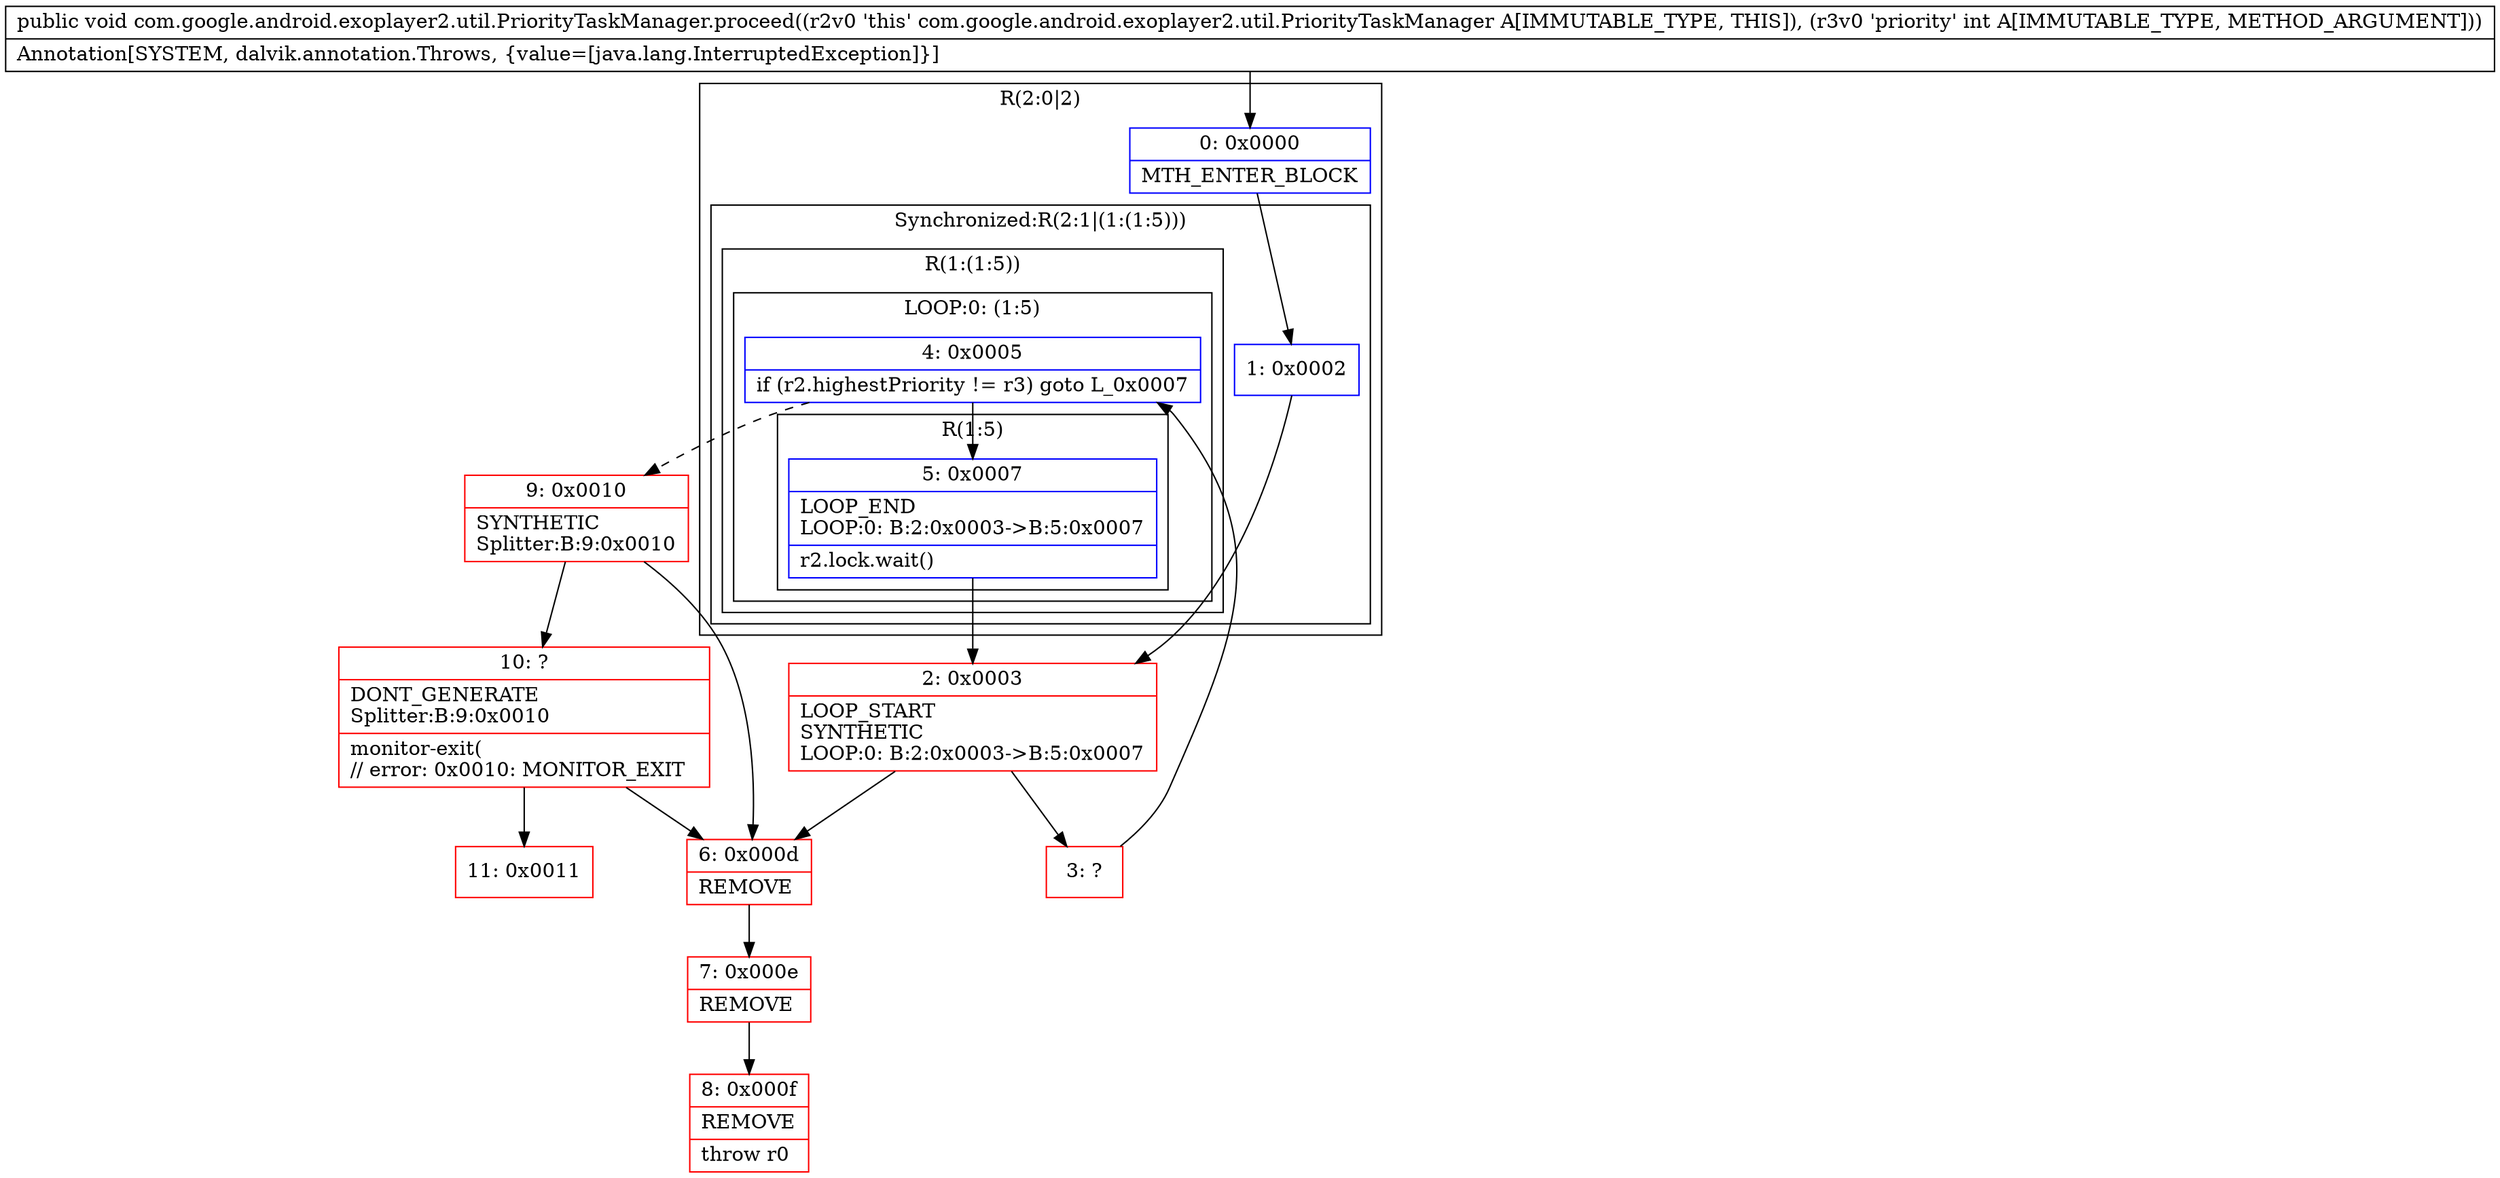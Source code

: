 digraph "CFG forcom.google.android.exoplayer2.util.PriorityTaskManager.proceed(I)V" {
subgraph cluster_Region_1517235325 {
label = "R(2:0|2)";
node [shape=record,color=blue];
Node_0 [shape=record,label="{0\:\ 0x0000|MTH_ENTER_BLOCK\l}"];
subgraph cluster_SynchronizedRegion_372898256 {
label = "Synchronized:R(2:1|(1:(1:5)))";
node [shape=record,color=blue];
Node_1 [shape=record,label="{1\:\ 0x0002}"];
subgraph cluster_Region_1825638085 {
label = "R(1:(1:5))";
node [shape=record,color=blue];
subgraph cluster_LoopRegion_1562077548 {
label = "LOOP:0: (1:5)";
node [shape=record,color=blue];
Node_4 [shape=record,label="{4\:\ 0x0005|if (r2.highestPriority != r3) goto L_0x0007\l}"];
subgraph cluster_Region_2125773430 {
label = "R(1:5)";
node [shape=record,color=blue];
Node_5 [shape=record,label="{5\:\ 0x0007|LOOP_END\lLOOP:0: B:2:0x0003\-\>B:5:0x0007\l|r2.lock.wait()\l}"];
}
}
}
}
}
Node_2 [shape=record,color=red,label="{2\:\ 0x0003|LOOP_START\lSYNTHETIC\lLOOP:0: B:2:0x0003\-\>B:5:0x0007\l}"];
Node_3 [shape=record,color=red,label="{3\:\ ?}"];
Node_6 [shape=record,color=red,label="{6\:\ 0x000d|REMOVE\l}"];
Node_7 [shape=record,color=red,label="{7\:\ 0x000e|REMOVE\l}"];
Node_8 [shape=record,color=red,label="{8\:\ 0x000f|REMOVE\l|throw r0\l}"];
Node_9 [shape=record,color=red,label="{9\:\ 0x0010|SYNTHETIC\lSplitter:B:9:0x0010\l}"];
Node_10 [shape=record,color=red,label="{10\:\ ?|DONT_GENERATE\lSplitter:B:9:0x0010\l|monitor\-exit(\l\/\/ error: 0x0010: MONITOR_EXIT  \l}"];
Node_11 [shape=record,color=red,label="{11\:\ 0x0011}"];
MethodNode[shape=record,label="{public void com.google.android.exoplayer2.util.PriorityTaskManager.proceed((r2v0 'this' com.google.android.exoplayer2.util.PriorityTaskManager A[IMMUTABLE_TYPE, THIS]), (r3v0 'priority' int A[IMMUTABLE_TYPE, METHOD_ARGUMENT]))  | Annotation[SYSTEM, dalvik.annotation.Throws, \{value=[java.lang.InterruptedException]\}]\l}"];
MethodNode -> Node_0;
Node_0 -> Node_1;
Node_1 -> Node_2;
Node_4 -> Node_5;
Node_4 -> Node_9[style=dashed];
Node_5 -> Node_2;
Node_2 -> Node_3;
Node_2 -> Node_6;
Node_3 -> Node_4;
Node_6 -> Node_7;
Node_7 -> Node_8;
Node_9 -> Node_10;
Node_9 -> Node_6;
Node_10 -> Node_11;
Node_10 -> Node_6;
}

